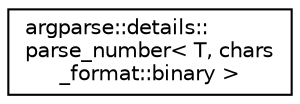 digraph "Graphical Class Hierarchy"
{
 // LATEX_PDF_SIZE
  edge [fontname="Helvetica",fontsize="10",labelfontname="Helvetica",labelfontsize="10"];
  node [fontname="Helvetica",fontsize="10",shape=record];
  rankdir="LR";
  Node0 [label="argparse::details::\lparse_number\< T, chars\l_format::binary \>",height=0.2,width=0.4,color="black", fillcolor="white", style="filled",URL="$structargparse_1_1details_1_1parse__number_3_01T_00_01chars__format_1_1binary_01_4.html",tooltip=" "];
}
